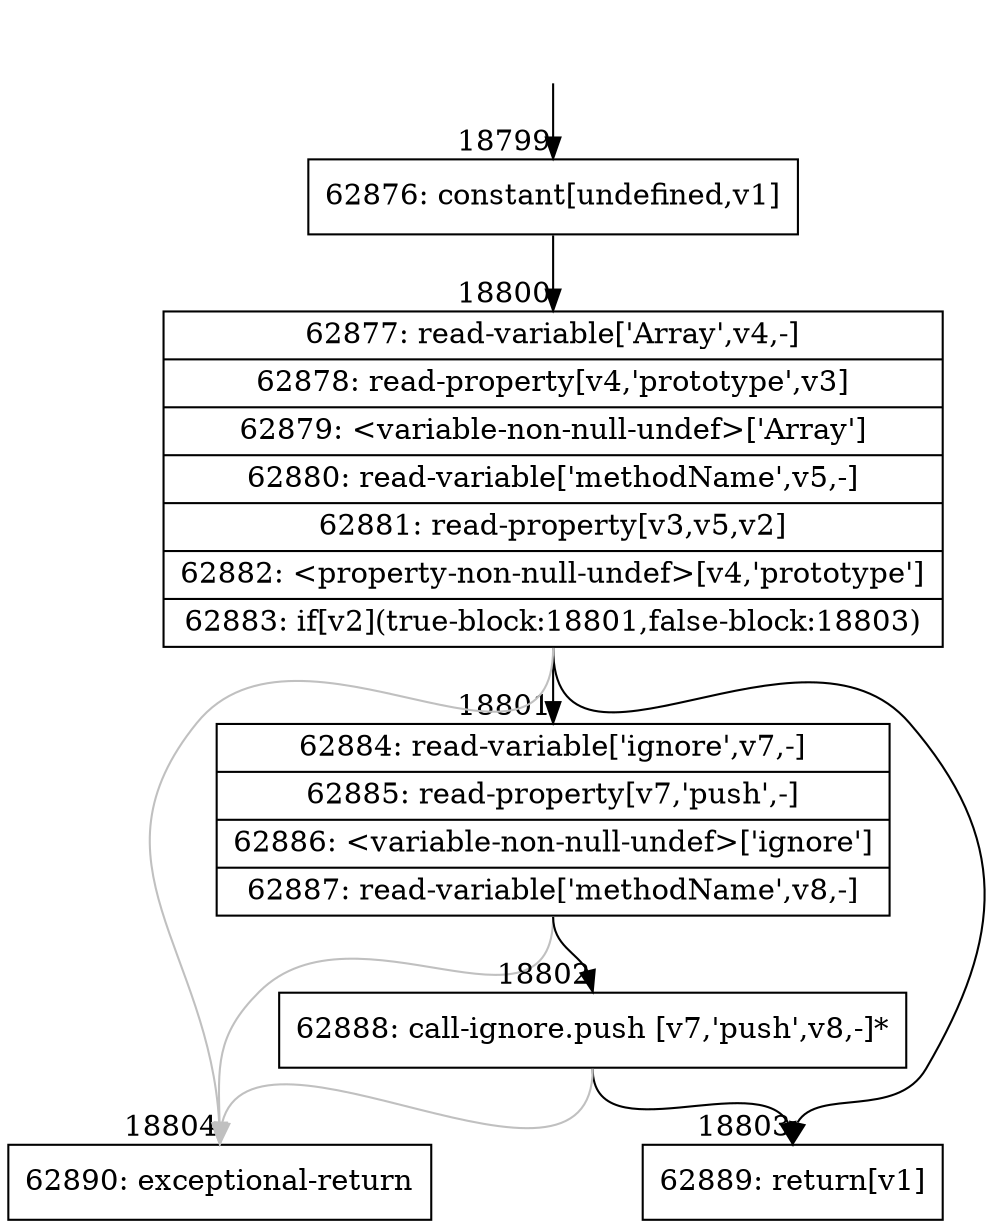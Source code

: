 digraph {
rankdir="TD"
BB_entry1620[shape=none,label=""];
BB_entry1620 -> BB18799 [tailport=s, headport=n, headlabel="    18799"]
BB18799 [shape=record label="{62876: constant[undefined,v1]}" ] 
BB18799 -> BB18800 [tailport=s, headport=n, headlabel="      18800"]
BB18800 [shape=record label="{62877: read-variable['Array',v4,-]|62878: read-property[v4,'prototype',v3]|62879: \<variable-non-null-undef\>['Array']|62880: read-variable['methodName',v5,-]|62881: read-property[v3,v5,v2]|62882: \<property-non-null-undef\>[v4,'prototype']|62883: if[v2](true-block:18801,false-block:18803)}" ] 
BB18800 -> BB18801 [tailport=s, headport=n, headlabel="      18801"]
BB18800 -> BB18803 [tailport=s, headport=n, headlabel="      18803"]
BB18800 -> BB18804 [tailport=s, headport=n, color=gray, headlabel="      18804"]
BB18801 [shape=record label="{62884: read-variable['ignore',v7,-]|62885: read-property[v7,'push',-]|62886: \<variable-non-null-undef\>['ignore']|62887: read-variable['methodName',v8,-]}" ] 
BB18801 -> BB18802 [tailport=s, headport=n, headlabel="      18802"]
BB18801 -> BB18804 [tailport=s, headport=n, color=gray]
BB18802 [shape=record label="{62888: call-ignore.push [v7,'push',v8,-]*}" ] 
BB18802 -> BB18803 [tailport=s, headport=n]
BB18802 -> BB18804 [tailport=s, headport=n, color=gray]
BB18803 [shape=record label="{62889: return[v1]}" ] 
BB18804 [shape=record label="{62890: exceptional-return}" ] 
//#$~ 35116
}
